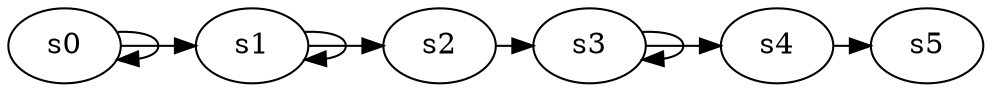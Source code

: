 digraph game_0042_chain_6 {
    s0 [name="s0", player=0];
    s1 [name="s1", player=1, target=1];
    s2 [name="s2", player=0];
    s3 [name="s3", player=1];
    s4 [name="s4", player=0];
    s5 [name="s5", player=1];

    s0 -> s1 [constraint="time == 2 || time == 10 || time == 12 || time == 13 || time == 18"];
    s1 -> s2 [constraint="time % 2 == 1"];
    s2 -> s3 [constraint="time == 11 || time == 15"];
    s3 -> s4 [constraint="time == 14 || time == 15 || time == 18"];
    s4 -> s5 [constraint="time % 3 == 2"];
    s0 -> s0 [constraint="time % 3 == 0"];
    s1 -> s1 [constraint="time % 2 == 0"];
    s3 -> s3 [constraint="time % 3 == 0"];
}
